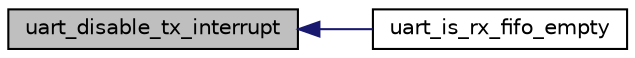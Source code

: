 digraph "uart_disable_tx_interrupt"
{
  edge [fontname="Helvetica",fontsize="10",labelfontname="Helvetica",labelfontsize="10"];
  node [fontname="Helvetica",fontsize="10",shape=record];
  rankdir="LR";
  Node1 [label="uart_disable_tx_interrupt",height=0.2,width=0.4,color="black", fillcolor="grey75", style="filled", fontcolor="black"];
  Node1 -> Node2 [dir="back",color="midnightblue",fontsize="10",style="solid",fontname="Helvetica"];
  Node2 [label="uart_is_rx_fifo_empty",height=0.2,width=0.4,color="black", fillcolor="white", style="filled",URL="$group__uart__fifo.html#ga840603de8127f2b63abdd1f5d113f938",tooltip="Determine if the RX fifo is empty. "];
}
